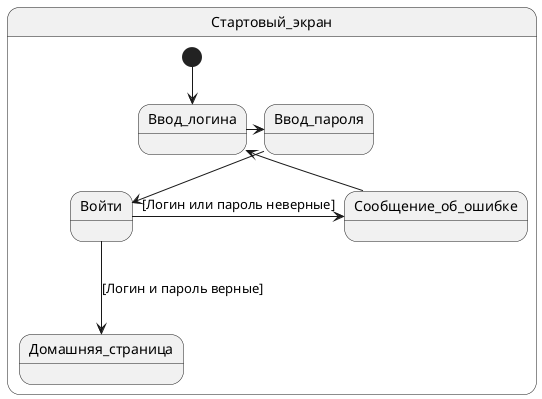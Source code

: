 @startuml login
'https://plantuml.com/state-diagram



state Стартовый_экран {
  [*] --> Ввод_логина
  Ввод_логина -> Ввод_пароля
  Ввод_пароля --> Войти
  Войти ---> Домашняя_страница : [Логин и пароль верные]
  Войти -> Сообщение_об_ошибке : [Логин или пароль неверные]
  Сообщение_об_ошибке -> Ввод_логина

}

state Домашняя_страница{
}

@enduml